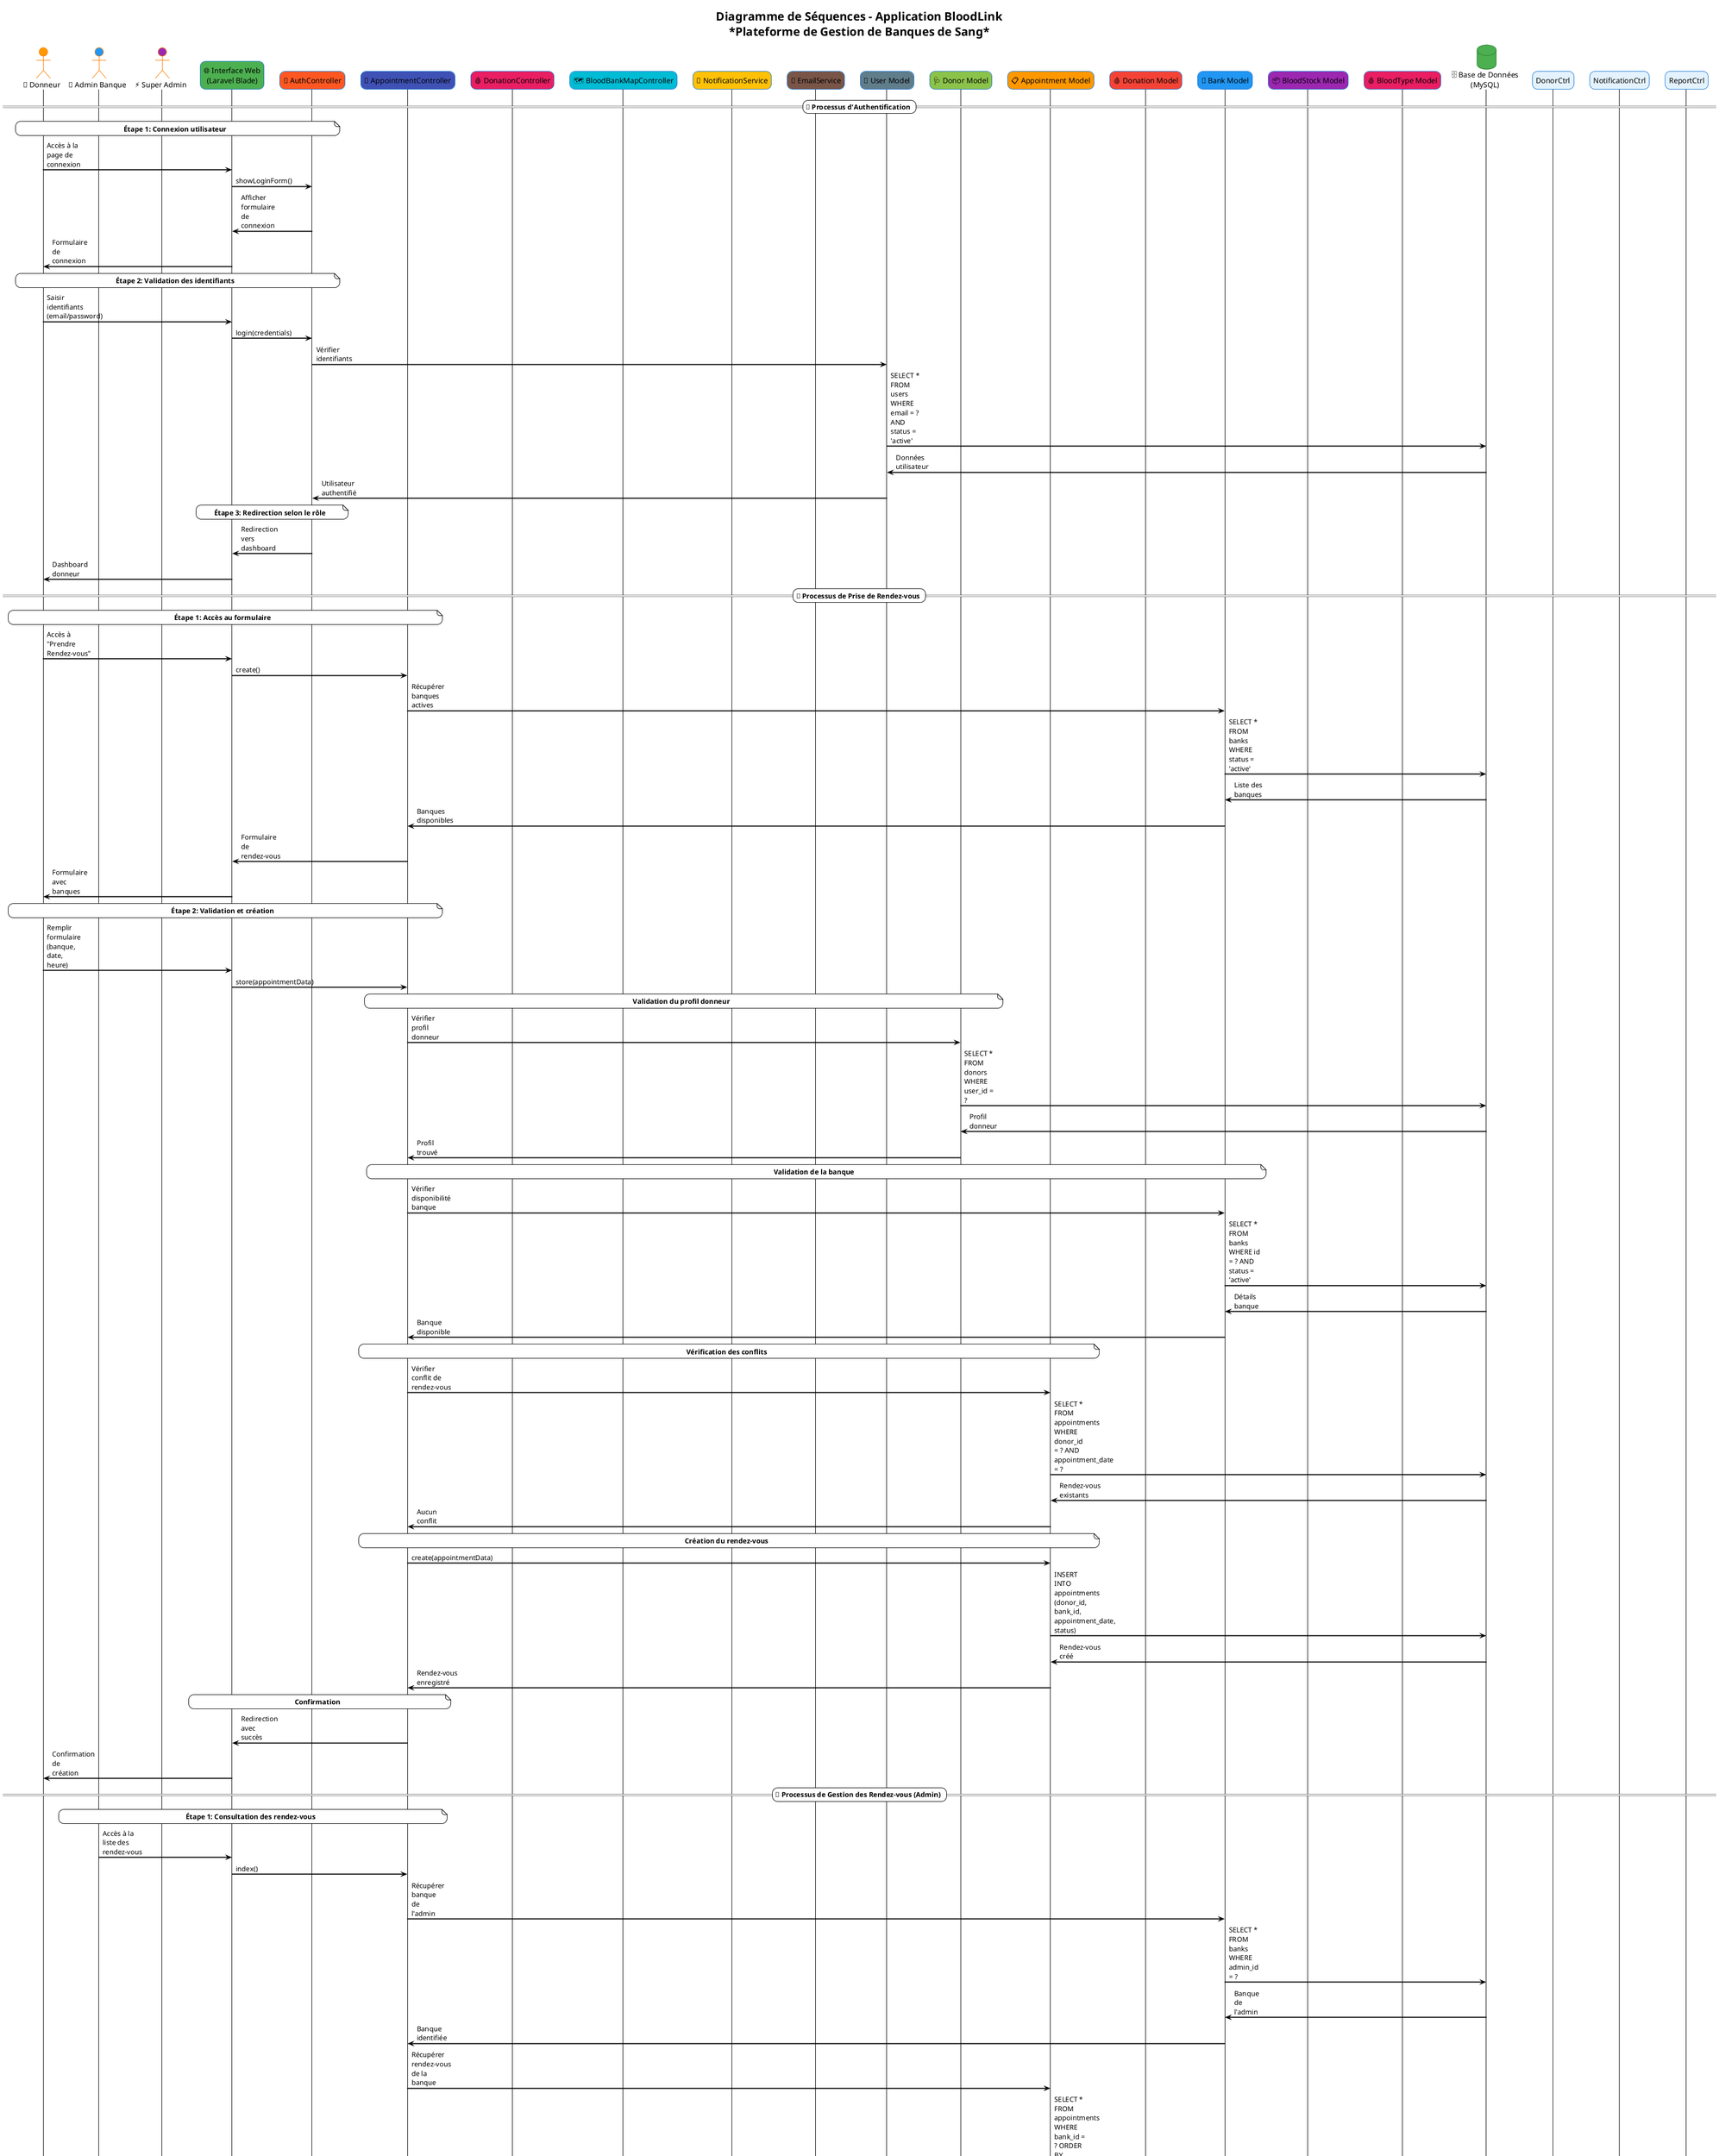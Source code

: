 @startuml Diagramme de Séquences - BloodLink

!theme plain
skinparam backgroundColor #FFFFFF
skinparam sequenceArrowThickness 2
skinparam roundcorner 20
skinparam maxmessagesize 60
skinparam participant {
    BackgroundColor #E3F2FD
    BorderColor #1976D2
}
skinparam actor {
    BackgroundColor #FFF3E0
    BorderColor #F57C00
}
skinparam database {
    BackgroundColor #E8F5E8
    BorderColor #388E3C
}

title **Diagramme de Séquences - Application BloodLink**\n*Plateforme de Gestion de Banques de Sang*

actor "👤 Donneur" as Donor #FF9800
actor "🏥 Admin Banque" as BankAdmin #2196F3
actor "⚡ Super Admin" as SuperAdmin #9C27B0

participant "🌐 Interface Web\n(Laravel Blade)" as UI #4CAF50
participant "🔐 AuthController" as Auth #FF5722
participant "📅 AppointmentController" as AppointmentCtrl #3F51B5
participant "🩸 DonationController" as DonationCtrl #E91E63
participant "🗺️ BloodBankMapController" as MapCtrl #00BCD4
participant "🔔 NotificationService" as NotifService #FFC107
participant "📧 EmailService" as EmailService #795548

participant "👤 User Model" as UserModel #607D8B
participant "🩺 Donor Model" as DonorModel #8BC34A
participant "📋 Appointment Model" as AppointmentModel #FF9800
participant "🩸 Donation Model" as DonationModel #F44336
participant "🏥 Bank Model" as BankModel #2196F3
participant "📦 BloodStock Model" as StockModel #9C27B0
participant "🩸 BloodType Model" as BloodTypeModel #E91E63

database "🗄️ Base de Données\n(MySQL)" as DB #4CAF50

== 🔐 **Processus d'Authentification** ==

note over Donor, Auth : **Étape 1: Connexion utilisateur**
Donor -> UI: Accès à la page de connexion
UI -> Auth: showLoginForm()
Auth -> UI: Afficher formulaire de connexion
UI -> Donor: Formulaire de connexion

note over Donor, Auth : **Étape 2: Validation des identifiants**
Donor -> UI: Saisir identifiants (email/password)
UI -> Auth: login(credentials)
Auth -> UserModel: Vérifier identifiants
UserModel -> DB: SELECT * FROM users WHERE email = ? AND status = 'active'
DB -> UserModel: Données utilisateur
UserModel -> Auth: Utilisateur authentifié

note over Auth, UI : **Étape 3: Redirection selon le rôle**
Auth -> UI: Redirection vers dashboard
UI -> Donor: Dashboard donneur

== 📅 **Processus de Prise de Rendez-vous** ==

note over Donor, AppointmentCtrl : **Étape 1: Accès au formulaire**
Donor -> UI: Accès à "Prendre Rendez-vous"
UI -> AppointmentCtrl: create()
AppointmentCtrl -> BankModel: Récupérer banques actives
BankModel -> DB: SELECT * FROM banks WHERE status = 'active'
DB -> BankModel: Liste des banques
BankModel -> AppointmentCtrl: Banques disponibles
AppointmentCtrl -> UI: Formulaire de rendez-vous
UI -> Donor: Formulaire avec banques

note over Donor, AppointmentCtrl : **Étape 2: Validation et création**
Donor -> UI: Remplir formulaire (banque, date, heure)
UI -> AppointmentCtrl: store(appointmentData)

note over AppointmentCtrl, DonorModel : **Validation du profil donneur**
AppointmentCtrl -> DonorModel: Vérifier profil donneur
DonorModel -> DB: SELECT * FROM donors WHERE user_id = ?
DB -> DonorModel: Profil donneur
DonorModel -> AppointmentCtrl: Profil trouvé

note over AppointmentCtrl, BankModel : **Validation de la banque**
AppointmentCtrl -> BankModel: Vérifier disponibilité banque
BankModel -> DB: SELECT * FROM banks WHERE id = ? AND status = 'active'
DB -> BankModel: Détails banque
BankModel -> AppointmentCtrl: Banque disponible

note over AppointmentCtrl, AppointmentModel : **Vérification des conflits**
AppointmentCtrl -> AppointmentModel: Vérifier conflit de rendez-vous
AppointmentModel -> DB: SELECT * FROM appointments WHERE donor_id = ? AND appointment_date = ?
DB -> AppointmentModel: Rendez-vous existants
AppointmentModel -> AppointmentCtrl: Aucun conflit

note over AppointmentCtrl, AppointmentModel : **Création du rendez-vous**
AppointmentCtrl -> AppointmentModel: create(appointmentData)
AppointmentModel -> DB: INSERT INTO appointments (donor_id, bank_id, appointment_date, status)
DB -> AppointmentModel: Rendez-vous créé
AppointmentModel -> AppointmentCtrl: Rendez-vous enregistré

note over AppointmentCtrl, UI : **Confirmation**
AppointmentCtrl -> UI: Redirection avec succès
UI -> Donor: Confirmation de création

== 🏥 **Processus de Gestion des Rendez-vous (Admin)** ==

note over BankAdmin, AppointmentCtrl : **Étape 1: Consultation des rendez-vous**
BankAdmin -> UI: Accès à la liste des rendez-vous
UI -> AppointmentCtrl: index()
AppointmentCtrl -> BankModel: Récupérer banque de l'admin
BankModel -> DB: SELECT * FROM banks WHERE admin_id = ?
DB -> BankModel: Banque de l'admin
BankModel -> AppointmentCtrl: Banque identifiée

AppointmentCtrl -> AppointmentModel: Récupérer rendez-vous de la banque
AppointmentModel -> DB: SELECT * FROM appointments WHERE bank_id = ? ORDER BY appointment_date
DB -> AppointmentModel: Liste des rendez-vous
AppointmentModel -> AppointmentCtrl: Rendez-vous récupérés
AppointmentCtrl -> UI: Liste des rendez-vous
UI -> BankAdmin: Interface de gestion

note over BankAdmin, AppointmentCtrl : **Étape 2: Confirmation d'un rendez-vous**
BankAdmin -> UI: Confirmer un rendez-vous
UI -> AppointmentCtrl: confirm(appointmentId)
AppointmentCtrl -> AppointmentModel: update(status = 'confirmed')
AppointmentModel -> DB: UPDATE appointments SET status = 'confirmed', confirmed_at = NOW()
DB -> AppointmentModel: Rendez-vous confirmé
AppointmentModel -> AppointmentCtrl: Confirmation effectuée

note over AppointmentCtrl, NotifService : **Envoi de notification**
AppointmentCtrl -> NotifService: appointmentConfirmed(appointment)
NotifService -> DB: INSERT INTO notifications (user_id, title, message, type)
DB -> NotifService: Notification créée
NotifService -> AppointmentCtrl: Notification envoyée
AppointmentCtrl -> UI: Redirection avec succès
UI -> BankAdmin: Confirmation de l'action

== 🩸 **Processus de Don de Sang** ==

note over BankAdmin, AppointmentCtrl : **Étape 1: Enregistrement du don**
BankAdmin -> UI: Marquer rendez-vous comme terminé
UI -> AppointmentCtrl: complete(appointmentId, volume)

note over AppointmentCtrl, DonorModel : **Récupération des données donneur**
AppointmentCtrl -> DonorModel: Récupérer groupe sanguin
DonorModel -> DB: SELECT blood_type_id FROM donors WHERE id = ?
DB -> DonorModel: Groupe sanguin
DonorModel -> AppointmentCtrl: Groupe sanguin récupéré

note over AppointmentCtrl, DonationModel : **Création du don**
AppointmentCtrl -> DonationModel: create(donationData)
DonationModel -> DB: INSERT INTO donations (appointment_id, donor_id, bank_id, blood_type_id, volume, quantity, status)
DB -> DonationModel: Don créé
DonationModel -> AppointmentCtrl: Don enregistré

note over AppointmentCtrl, StockModel : **Mise à jour du stock**
AppointmentCtrl -> StockModel: Mettre à jour stock
StockModel -> DB: SELECT * FROM blood_stocks WHERE bank_id = ? AND blood_type_id = ?
DB -> StockModel: Stock existant
StockModel -> DB: UPDATE blood_stocks SET quantity = quantity + ?
DB -> StockModel: Stock mis à jour
StockModel -> AppointmentCtrl: Stock actualisé

note over AppointmentCtrl, AppointmentModel : **Finalisation du rendez-vous**
AppointmentCtrl -> AppointmentModel: update(status = 'completed')
AppointmentModel -> DB: UPDATE appointments SET status = 'completed', completed_at = NOW()
DB -> AppointmentModel: Rendez-vous terminé
AppointmentModel -> AppointmentCtrl: Rendez-vous marqué comme terminé
AppointmentCtrl -> UI: Redirection avec succès
UI -> BankAdmin: Confirmation de don enregistré

== 🩸 **Processus de Gestion des Dons** ==

note over BankAdmin, DonationCtrl : **Étape 1: Consultation des dons**
BankAdmin -> UI: Accès à la gestion des dons
UI -> DonationCtrl: index()
DonationCtrl -> BankModel: Récupérer banque de l'admin
BankModel -> DonationCtrl: Banque identifiée
DonationCtrl -> DonationModel: Récupérer dons de la banque
DonationModel -> DB: SELECT * FROM donations WHERE bank_id = ? ORDER BY donation_date DESC
DB -> DonationModel: Liste des dons
DonationModel -> DonationCtrl: Dons récupérés
DonationCtrl -> UI: Liste des dons
UI -> BankAdmin: Interface de gestion des dons

note over BankAdmin, DonationCtrl : **Étape 2: Traitement d'un don**
BankAdmin -> UI: Marquer don comme traité
UI -> DonationCtrl: process(donationId)
DonationCtrl -> DonationModel: update(status = 'processed')
DonationModel -> DB: UPDATE donations SET status = 'processed', processed_at = NOW()
DB -> DonationModel: Don traité
DonationModel -> DonationCtrl: Traitement effectué

note over DonationCtrl, NotifService : **Notification de traitement**
DonationCtrl -> NotifService: donationProcessed(donation)
NotifService -> DB: INSERT INTO notifications (user_id, title, message, type)
DB -> NotifService: Notification créée
NotifService -> DonationCtrl: Notification envoyée
DonationCtrl -> UI: Redirection avec succès
UI -> BankAdmin: Confirmation de traitement

note over BankAdmin, DonationCtrl : **Étape 3: Mise à disposition**
BankAdmin -> UI: Rendre don disponible
UI -> DonationCtrl: makeAvailable(donationId)
DonationCtrl -> DonationModel: update(status = 'available')
DonationModel -> DB: UPDATE donations SET status = 'available', available_at = NOW()
DB -> DonationModel: Don disponible
DonationModel -> DonationCtrl: Disponibilité effectuée

note over DonationCtrl, NotifService : **Notification de disponibilité**
DonationCtrl -> NotifService: donationAvailable(donation)
NotifService -> DB: INSERT INTO notifications (user_id, title, message, type)
DB -> NotifService: Notification créée
NotifService -> DonationCtrl: Notification envoyée
DonationCtrl -> UI: Redirection avec succès
UI -> BankAdmin: Confirmation de disponibilité

== 🗺️ **Processus de Consultation de la Carte** ==

note over Donor, MapCtrl : **Étape 1: Affichage de la carte**
Donor -> UI: Accès à la carte des banques
UI -> MapCtrl: index()
MapCtrl -> BankModel: Récupérer toutes les banques
BankModel -> DB: SELECT * FROM banks WHERE status = 'active'
DB -> BankModel: Liste des banques
BankModel -> MapCtrl: Banques récupérées
MapCtrl -> UI: Données pour la carte
UI -> Donor: Carte interactive

note over Donor, MapCtrl : **Étape 2: Recherche par proximité**
Donor -> UI: Rechercher banques à proximité
UI -> MapCtrl: nearby(latitude, longitude)
MapCtrl -> BankModel: Calculer distances
BankModel -> DB: SELECT *, ST_Distance_Sphere(point(longitude, latitude), point(?, ?)) as distance FROM banks WHERE status = 'active'
DB -> BankModel: Toutes les banques avec distances
BankModel -> MapCtrl: Banques avec distances
MapCtrl -> UI: Banques triées par proximité
UI -> Donor: Résultats de recherche

note over Donor, MapCtrl : **Étape 3: Filtrage par groupe sanguin**
Donor -> UI: Filtrer par groupe sanguin
UI -> MapCtrl: filterByBloodType(bloodTypeId)
MapCtrl -> StockModel: Récupérer stocks par groupe sanguin
StockModel -> DB: SELECT * FROM blood_stocks WHERE blood_type_id = ? AND quantity > 0
DB -> StockModel: Stocks du groupe sanguin
StockModel -> MapCtrl: Stocks récupérés
MapCtrl -> BankModel: Récupérer banques avec stock
BankModel -> DB: SELECT * FROM banks WHERE id IN (SELECT bank_id FROM blood_stocks WHERE blood_type_id = ? AND quantity > 0)
DB -> BankModel: Banques avec stock
BankModel -> MapCtrl: Banques filtrées
MapCtrl -> UI: Banques avec disponibilité
UI -> Donor: Résultats filtrés

== 👤 **Processus de Consultation du Profil Donneur** ==

note over Donor, DonorModel : **Étape 1: Accès au profil**
Donor -> UI: Accès au profil
UI -> DonorCtrl: profile()
DonorCtrl -> DonorModel: Récupérer profil complet
DonorModel -> DB: SELECT * FROM donors WHERE user_id = ?
DB -> DonorModel: Profil donneur
DonorModel -> DonorCtrl: Profil récupéré
DonorCtrl -> UI: Données du profil
UI -> Donor: Page de profil

note over Donor, DonationCtrl : **Étape 2: Historique des dons**
Donor -> UI: Consulter historique des dons
UI -> DonationCtrl: index()
DonationCtrl -> DonorModel: Récupérer dons du donneur
DonorModel -> DB: SELECT * FROM donations WHERE donor_id = ? ORDER BY donation_date DESC
DB -> DonorModel: Historique des dons
DonorModel -> DonationCtrl: Dons récupérés
DonationCtrl -> UI: Liste des dons
UI -> Donor: Historique des dons

== 🔔 **Processus de Gestion des Notifications** ==

note over Donor, NotifService : **Étape 1: Consultation des notifications**
Donor -> UI: Consulter notifications
UI -> NotificationCtrl: index()
NotificationCtrl -> UserModel: Récupérer notifications utilisateur
UserModel -> DB: SELECT * FROM notifications WHERE user_id = ? ORDER BY created_at DESC
DB -> UserModel: Notifications
UserModel -> NotificationCtrl: Notifications récupérées
NotificationCtrl -> UI: Liste des notifications
UI -> Donor: Interface des notifications

note over Donor, NotificationCtrl : **Étape 2: Marquage comme lue**
Donor -> UI: Marquer notification comme lue
UI -> NotificationCtrl: markAsRead(notificationId)
NotificationCtrl -> DB: UPDATE notifications SET read_at = NOW() WHERE id = ?
DB -> NotificationCtrl: Notification marquée comme lue
NotificationCtrl -> UI: Confirmation
UI -> Donor: Notification mise à jour

== 📊 **Processus de Rapports (Super Admin)** ==

note over SuperAdmin, ReportCtrl : **Étape 1: Génération de rapports**
SuperAdmin -> UI: Accès aux rapports
UI -> ReportCtrl: index()
ReportCtrl -> DonationModel: Statistiques globales
DonationModel -> DB: SELECT COUNT(*), SUM(volume) FROM donations
DB -> DonationModel: Statistiques dons
ReportCtrl -> BankModel: Statistiques banques
BankModel -> DB: SELECT COUNT(*) FROM banks WHERE status = 'active'
DB -> BankModel: Statistiques banques
ReportCtrl -> UI: Données des rapports
UI -> SuperAdmin: Interface des rapports

note over SuperAdmin, ReportCtrl : **Étape 2: Export des données**
SuperAdmin -> UI: Exporter rapport
UI -> ReportCtrl: export(format)
ReportCtrl -> DonationModel: Récupérer données
DonationModel -> DB: SELECT * FROM donations WHERE created_at >= ?
DB -> DonationModel: Données pour export
ReportCtrl -> UI: Fichier d'export
UI -> SuperAdmin: Téléchargement du rapport

@enduml

